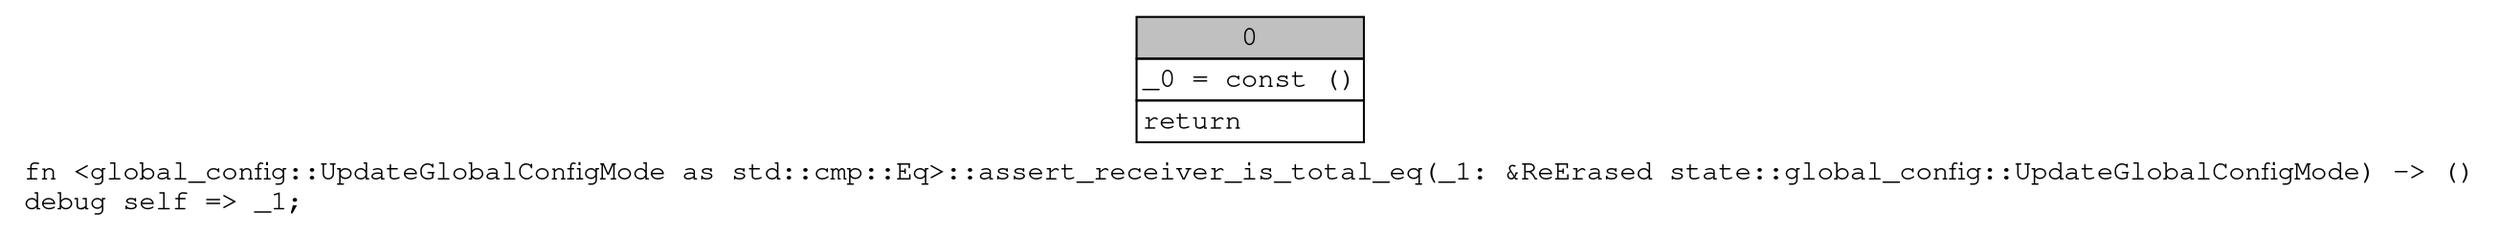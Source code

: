 digraph Mir_0_6610 {
    graph [fontname="Courier, monospace"];
    node [fontname="Courier, monospace"];
    edge [fontname="Courier, monospace"];
    label=<fn &lt;global_config::UpdateGlobalConfigMode as std::cmp::Eq&gt;::assert_receiver_is_total_eq(_1: &amp;ReErased state::global_config::UpdateGlobalConfigMode) -&gt; ()<br align="left"/>debug self =&gt; _1;<br align="left"/>>;
    bb0__0_6610 [shape="none", label=<<table border="0" cellborder="1" cellspacing="0"><tr><td bgcolor="gray" align="center" colspan="1">0</td></tr><tr><td align="left" balign="left">_0 = const ()<br/></td></tr><tr><td align="left">return</td></tr></table>>];
}
